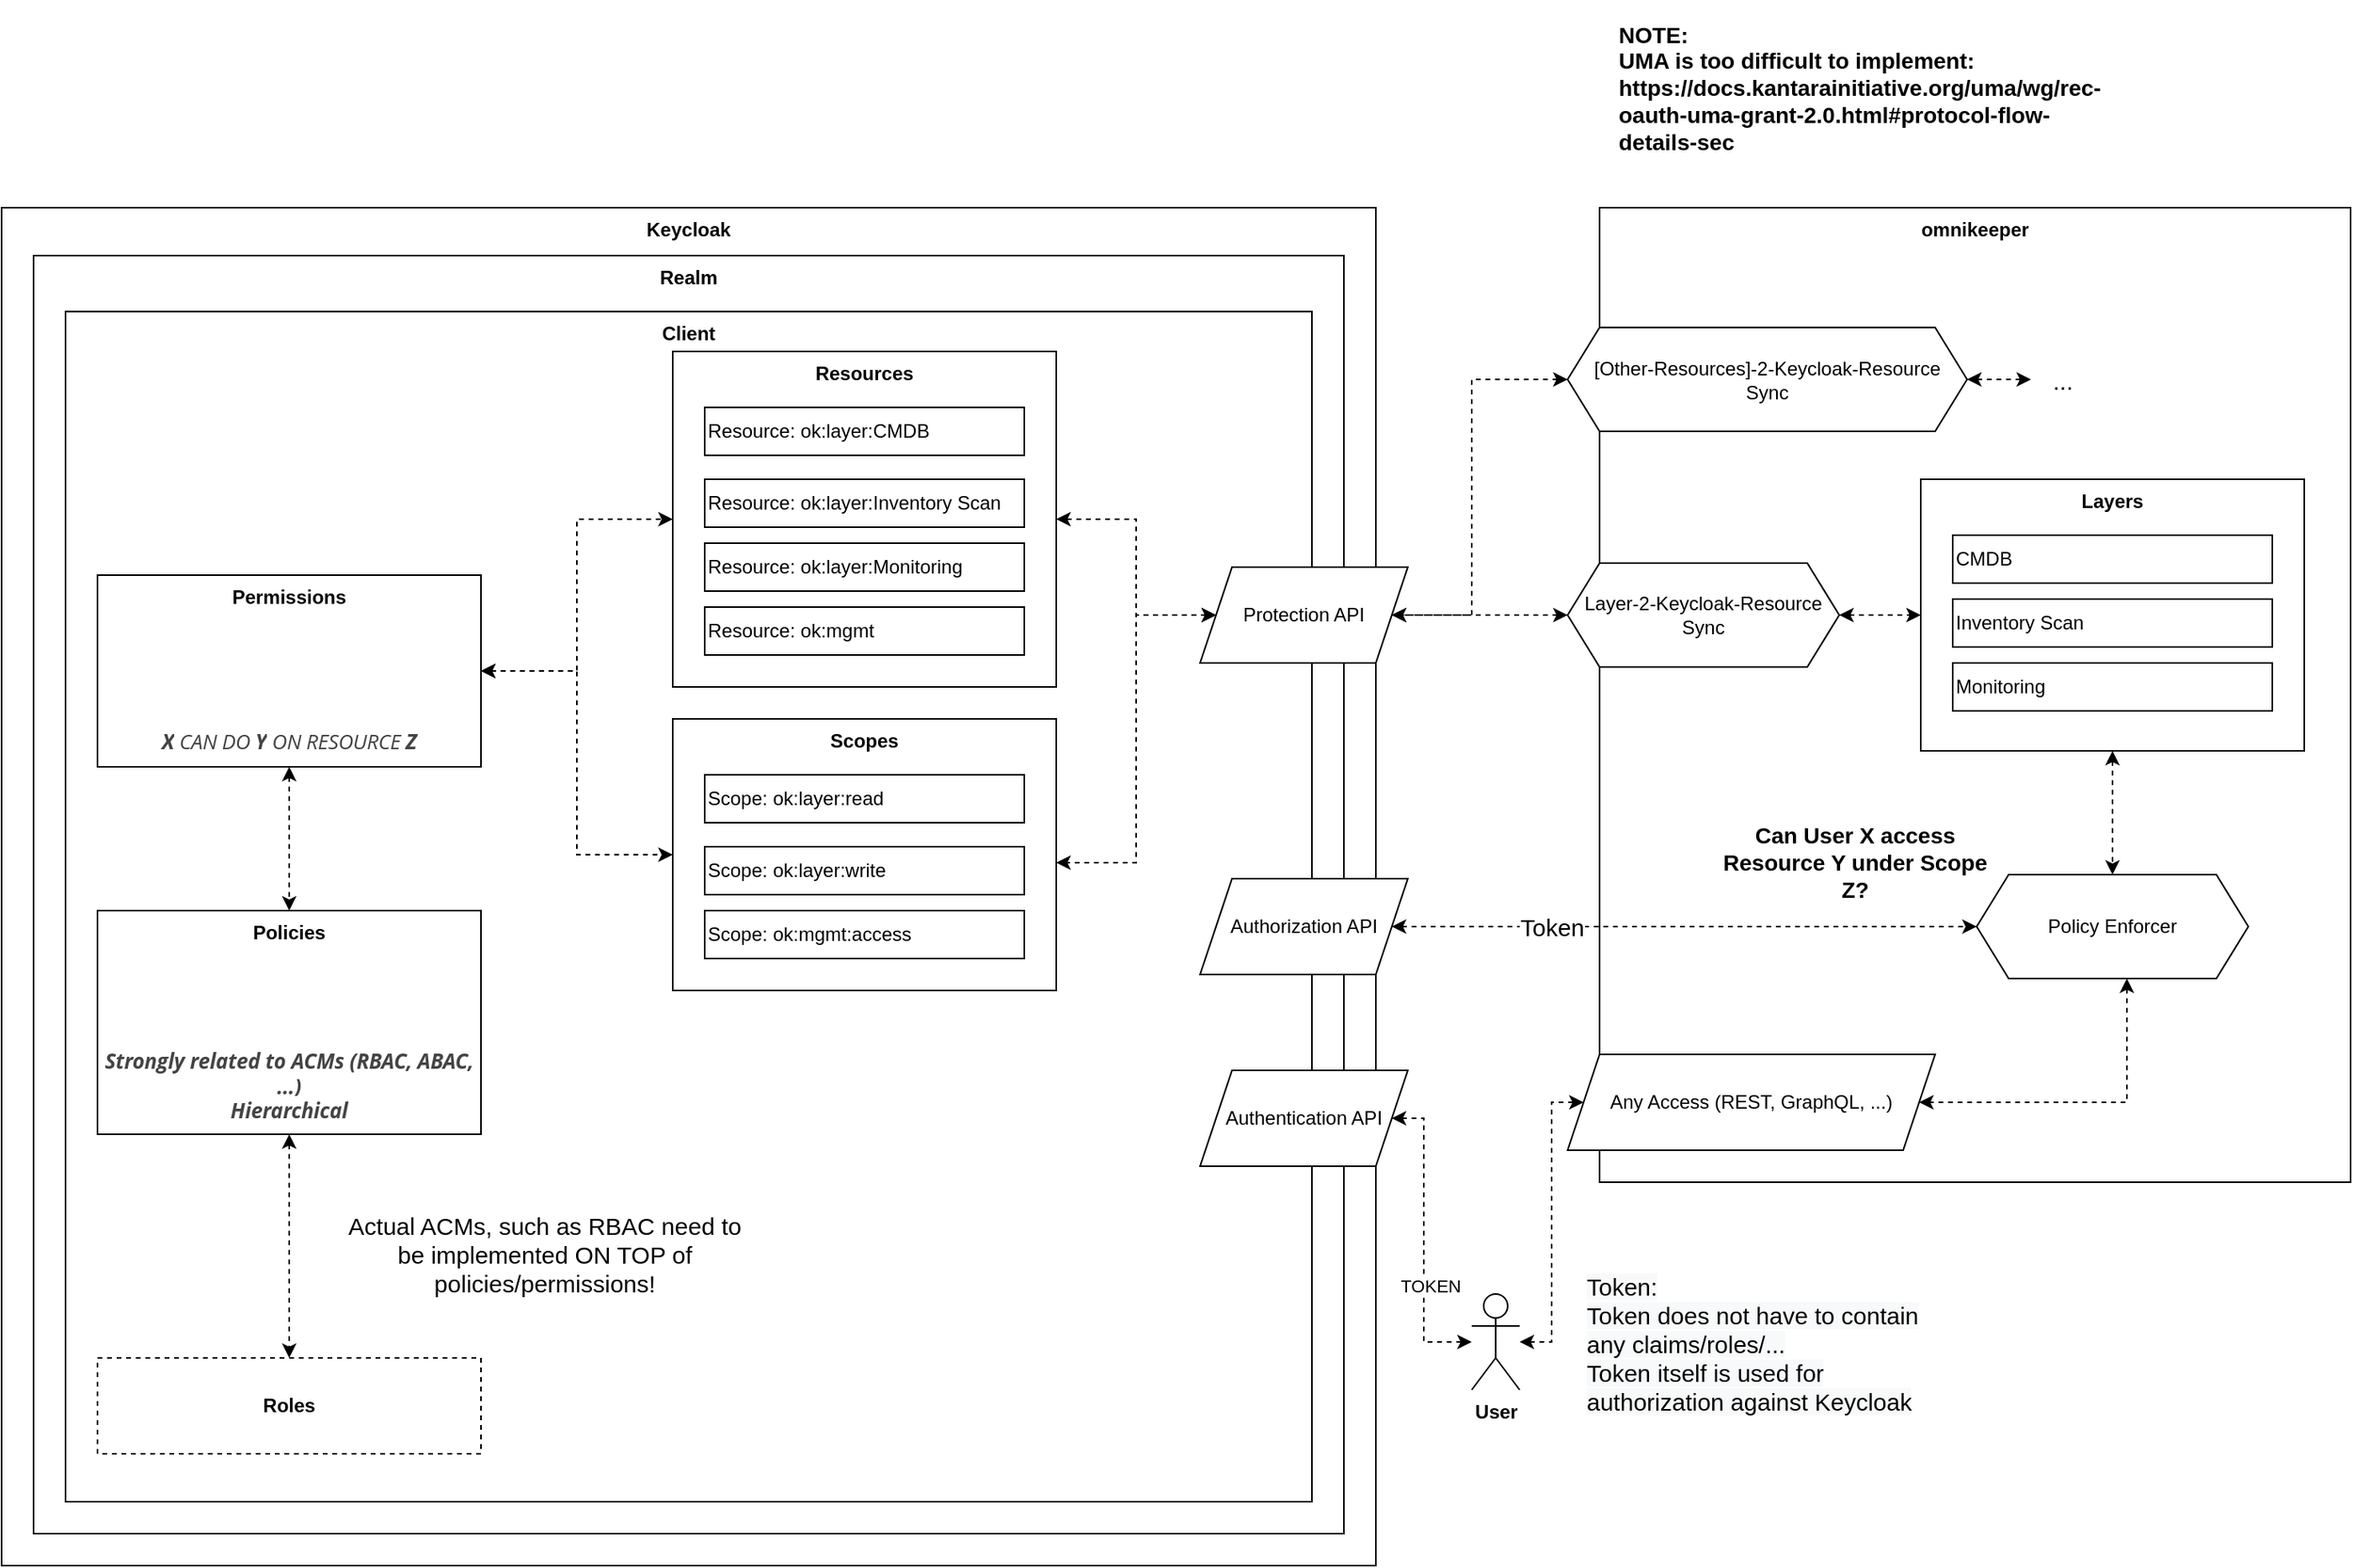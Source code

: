 <mxfile version="14.6.13" type="device" pages="3"><diagram id="-Hha9QtxA0VleEP9wJqd" name="keycloak-leading-resources"><mxGraphModel dx="1185" dy="660" grid="1" gridSize="10" guides="1" tooltips="1" connect="1" arrows="1" fold="1" page="1" pageScale="1" pageWidth="827" pageHeight="1169" math="0" shadow="0"><root><mxCell id="0"/><mxCell id="1" parent="0"/><mxCell id="3q_Qw1jY88JsU-n2YZk_-1" value="Keycloak" style="rounded=0;whiteSpace=wrap;html=1;verticalAlign=top;fontStyle=1" vertex="1" parent="1"><mxGeometry x="10" y="130" width="860" height="850" as="geometry"/></mxCell><mxCell id="3q_Qw1jY88JsU-n2YZk_-4" value="Realm" style="rounded=0;whiteSpace=wrap;html=1;verticalAlign=top;fontStyle=1" vertex="1" parent="1"><mxGeometry x="30" y="160" width="820" height="800" as="geometry"/></mxCell><mxCell id="3q_Qw1jY88JsU-n2YZk_-3" value="Client" style="rounded=0;whiteSpace=wrap;html=1;verticalAlign=top;fontStyle=1" vertex="1" parent="1"><mxGeometry x="50" y="195" width="780" height="745" as="geometry"/></mxCell><mxCell id="3q_Qw1jY88JsU-n2YZk_-10" value="" style="group" vertex="1" connectable="0" parent="1"><mxGeometry x="430" y="220" width="240" height="210" as="geometry"/></mxCell><mxCell id="3q_Qw1jY88JsU-n2YZk_-6" value="Resources" style="rounded=0;whiteSpace=wrap;html=1;verticalAlign=top;fontStyle=1" vertex="1" parent="3q_Qw1jY88JsU-n2YZk_-10"><mxGeometry width="240" height="210" as="geometry"/></mxCell><mxCell id="3q_Qw1jY88JsU-n2YZk_-7" value="Resource: ok:layer:CMDB" style="rounded=0;whiteSpace=wrap;html=1;align=left;" vertex="1" parent="3q_Qw1jY88JsU-n2YZk_-10"><mxGeometry x="20" y="35" width="200" height="30" as="geometry"/></mxCell><mxCell id="3q_Qw1jY88JsU-n2YZk_-8" value="Resource: ok:layer:Inventory Scan" style="rounded=0;whiteSpace=wrap;html=1;align=left;" vertex="1" parent="3q_Qw1jY88JsU-n2YZk_-10"><mxGeometry x="20" y="80" width="200" height="30" as="geometry"/></mxCell><mxCell id="3q_Qw1jY88JsU-n2YZk_-9" value="Resource: ok:layer:Monitoring" style="rounded=0;whiteSpace=wrap;html=1;align=left;" vertex="1" parent="3q_Qw1jY88JsU-n2YZk_-10"><mxGeometry x="20" y="120" width="200" height="30" as="geometry"/></mxCell><mxCell id="3q_Qw1jY88JsU-n2YZk_-29" value="Resource: ok:mgmt" style="rounded=0;whiteSpace=wrap;html=1;align=left;" vertex="1" parent="3q_Qw1jY88JsU-n2YZk_-10"><mxGeometry x="20" y="160" width="200" height="30" as="geometry"/></mxCell><mxCell id="3q_Qw1jY88JsU-n2YZk_-11" value="omnikeeper" style="rounded=0;whiteSpace=wrap;html=1;verticalAlign=top;fontStyle=1" vertex="1" parent="1"><mxGeometry x="1010" y="130" width="470" height="610" as="geometry"/></mxCell><mxCell id="3q_Qw1jY88JsU-n2YZk_-12" value="" style="group" vertex="1" connectable="0" parent="1"><mxGeometry x="1211" y="300" width="240" height="170" as="geometry"/></mxCell><mxCell id="3q_Qw1jY88JsU-n2YZk_-13" value="Layers" style="rounded=0;whiteSpace=wrap;html=1;verticalAlign=top;fontStyle=1" vertex="1" parent="3q_Qw1jY88JsU-n2YZk_-12"><mxGeometry width="240" height="170" as="geometry"/></mxCell><mxCell id="3q_Qw1jY88JsU-n2YZk_-14" value="CMDB" style="rounded=0;whiteSpace=wrap;html=1;align=left;" vertex="1" parent="3q_Qw1jY88JsU-n2YZk_-12"><mxGeometry x="20" y="35" width="200" height="30" as="geometry"/></mxCell><mxCell id="3q_Qw1jY88JsU-n2YZk_-15" value="Inventory Scan" style="rounded=0;whiteSpace=wrap;html=1;align=left;" vertex="1" parent="3q_Qw1jY88JsU-n2YZk_-12"><mxGeometry x="20" y="75" width="200" height="30" as="geometry"/></mxCell><mxCell id="3q_Qw1jY88JsU-n2YZk_-16" value="Monitoring" style="rounded=0;whiteSpace=wrap;html=1;align=left;" vertex="1" parent="3q_Qw1jY88JsU-n2YZk_-12"><mxGeometry x="20" y="115" width="200" height="30" as="geometry"/></mxCell><mxCell id="3q_Qw1jY88JsU-n2YZk_-26" style="edgeStyle=orthogonalEdgeStyle;rounded=0;orthogonalLoop=1;jettySize=auto;html=1;startArrow=classic;startFill=1;dashed=1;" edge="1" parent="1" source="3q_Qw1jY88JsU-n2YZk_-22" target="3q_Qw1jY88JsU-n2YZk_-25"><mxGeometry relative="1" as="geometry"/></mxCell><mxCell id="3q_Qw1jY88JsU-n2YZk_-27" style="edgeStyle=orthogonalEdgeStyle;rounded=0;orthogonalLoop=1;jettySize=auto;html=1;startArrow=classic;startFill=1;dashed=1;" edge="1" parent="1" source="3q_Qw1jY88JsU-n2YZk_-22" target="3q_Qw1jY88JsU-n2YZk_-13"><mxGeometry relative="1" as="geometry"/></mxCell><mxCell id="3q_Qw1jY88JsU-n2YZk_-22" value="Layer-2-Keycloak-Resource Sync" style="shape=hexagon;perimeter=hexagonPerimeter2;whiteSpace=wrap;html=1;fixedSize=1;align=center;" vertex="1" parent="1"><mxGeometry x="990" y="352.5" width="170" height="65" as="geometry"/></mxCell><mxCell id="3q_Qw1jY88JsU-n2YZk_-28" style="edgeStyle=orthogonalEdgeStyle;rounded=0;orthogonalLoop=1;jettySize=auto;html=1;startArrow=classic;startFill=1;dashed=1;" edge="1" parent="1" source="3q_Qw1jY88JsU-n2YZk_-25" target="3q_Qw1jY88JsU-n2YZk_-6"><mxGeometry relative="1" as="geometry"><Array as="points"><mxPoint x="720" y="385"/><mxPoint x="720" y="325"/></Array></mxGeometry></mxCell><mxCell id="3q_Qw1jY88JsU-n2YZk_-36" style="edgeStyle=orthogonalEdgeStyle;rounded=0;orthogonalLoop=1;jettySize=auto;html=1;startArrow=classic;startFill=1;dashed=1;" edge="1" parent="1" source="3q_Qw1jY88JsU-n2YZk_-25" target="3q_Qw1jY88JsU-n2YZk_-31"><mxGeometry relative="1" as="geometry"><Array as="points"><mxPoint x="720" y="385"/><mxPoint x="720" y="540"/></Array></mxGeometry></mxCell><mxCell id="3q_Qw1jY88JsU-n2YZk_-25" value="Protection API" style="shape=parallelogram;perimeter=parallelogramPerimeter;whiteSpace=wrap;html=1;fixedSize=1;align=center;" vertex="1" parent="1"><mxGeometry x="760" y="355" width="130" height="60" as="geometry"/></mxCell><mxCell id="3q_Qw1jY88JsU-n2YZk_-38" value="Any Access (REST, GraphQL, ...)" style="shape=parallelogram;perimeter=parallelogramPerimeter;whiteSpace=wrap;html=1;fixedSize=1;align=center;" vertex="1" parent="1"><mxGeometry x="990" y="660" width="230" height="60" as="geometry"/></mxCell><mxCell id="3q_Qw1jY88JsU-n2YZk_-41" style="edgeStyle=orthogonalEdgeStyle;rounded=0;orthogonalLoop=1;jettySize=auto;html=1;dashed=1;startArrow=classic;startFill=1;" edge="1" parent="1" source="3q_Qw1jY88JsU-n2YZk_-40" target="3q_Qw1jY88JsU-n2YZk_-38"><mxGeometry relative="1" as="geometry"><Array as="points"><mxPoint x="1340" y="690"/></Array></mxGeometry></mxCell><mxCell id="3q_Qw1jY88JsU-n2YZk_-40" value="Policy Enforcer" style="shape=hexagon;perimeter=hexagonPerimeter2;whiteSpace=wrap;html=1;fixedSize=1;align=center;" vertex="1" parent="1"><mxGeometry x="1246" y="547.5" width="170" height="65" as="geometry"/></mxCell><mxCell id="3q_Qw1jY88JsU-n2YZk_-42" style="edgeStyle=orthogonalEdgeStyle;rounded=0;orthogonalLoop=1;jettySize=auto;html=1;dashed=1;startArrow=classic;startFill=1;" edge="1" parent="1" source="3q_Qw1jY88JsU-n2YZk_-13" target="3q_Qw1jY88JsU-n2YZk_-40"><mxGeometry relative="1" as="geometry"/></mxCell><mxCell id="3q_Qw1jY88JsU-n2YZk_-44" style="edgeStyle=orthogonalEdgeStyle;rounded=0;orthogonalLoop=1;jettySize=auto;html=1;dashed=1;startArrow=classic;startFill=1;" edge="1" parent="1" source="3q_Qw1jY88JsU-n2YZk_-43" target="3q_Qw1jY88JsU-n2YZk_-40"><mxGeometry relative="1" as="geometry"/></mxCell><mxCell id="tBNdP3hheTDLtl9vjCBj-2" value="Token" style="edgeLabel;html=1;align=center;verticalAlign=middle;resizable=0;points=[];fontSize=15;" vertex="1" connectable="0" parent="3q_Qw1jY88JsU-n2YZk_-44"><mxGeometry x="-0.315" y="5" relative="1" as="geometry"><mxPoint x="-26" y="5" as="offset"/></mxGeometry></mxCell><mxCell id="3q_Qw1jY88JsU-n2YZk_-43" value="Authorization API" style="shape=parallelogram;perimeter=parallelogramPerimeter;whiteSpace=wrap;html=1;fixedSize=1;align=center;" vertex="1" parent="1"><mxGeometry x="760" y="550" width="130" height="60" as="geometry"/></mxCell><mxCell id="3q_Qw1jY88JsU-n2YZk_-45" value="Can User X access Resource Y under Scope Z?" style="text;html=1;strokeColor=none;fillColor=none;align=center;verticalAlign=middle;whiteSpace=wrap;rounded=0;fontStyle=1;fontSize=14;" vertex="1" parent="1"><mxGeometry x="1080" y="510" width="180" height="60" as="geometry"/></mxCell><mxCell id="3q_Qw1jY88JsU-n2YZk_-50" style="edgeStyle=orthogonalEdgeStyle;rounded=0;orthogonalLoop=1;jettySize=auto;html=1;dashed=1;startArrow=classic;startFill=1;" edge="1" parent="1" source="3q_Qw1jY88JsU-n2YZk_-46" target="3q_Qw1jY88JsU-n2YZk_-38"><mxGeometry relative="1" as="geometry"><Array as="points"><mxPoint x="980" y="840"/><mxPoint x="980" y="690"/></Array></mxGeometry></mxCell><mxCell id="3q_Qw1jY88JsU-n2YZk_-46" value="User" style="shape=umlActor;verticalLabelPosition=bottom;verticalAlign=top;html=1;outlineConnect=0;align=center;fontStyle=1" vertex="1" parent="1"><mxGeometry x="930" y="810" width="30" height="60" as="geometry"/></mxCell><mxCell id="3q_Qw1jY88JsU-n2YZk_-48" style="edgeStyle=orthogonalEdgeStyle;rounded=0;orthogonalLoop=1;jettySize=auto;html=1;dashed=1;startArrow=classic;startFill=1;" edge="1" parent="1" source="3q_Qw1jY88JsU-n2YZk_-47" target="3q_Qw1jY88JsU-n2YZk_-46"><mxGeometry relative="1" as="geometry"><Array as="points"><mxPoint x="900" y="700"/><mxPoint x="900" y="840"/></Array></mxGeometry></mxCell><mxCell id="3q_Qw1jY88JsU-n2YZk_-49" value="TOKEN" style="edgeLabel;html=1;align=center;verticalAlign=middle;resizable=0;points=[];" vertex="1" connectable="0" parent="3q_Qw1jY88JsU-n2YZk_-48"><mxGeometry x="0.31" y="4" relative="1" as="geometry"><mxPoint as="offset"/></mxGeometry></mxCell><mxCell id="3q_Qw1jY88JsU-n2YZk_-47" value="Authentication API" style="shape=parallelogram;perimeter=parallelogramPerimeter;whiteSpace=wrap;html=1;fixedSize=1;align=center;" vertex="1" parent="1"><mxGeometry x="760" y="670" width="130" height="60" as="geometry"/></mxCell><mxCell id="3q_Qw1jY88JsU-n2YZk_-51" value="NOTE:&lt;br&gt;UMA is too difficult to implement:&amp;nbsp;&lt;br&gt;https://docs.kantarainitiative.org/uma/wg/rec-oauth-uma-grant-2.0.html#protocol-flow-details-sec" style="text;html=1;strokeColor=none;fillColor=none;align=left;verticalAlign=middle;whiteSpace=wrap;rounded=0;fontStyle=1;fontSize=14;" vertex="1" parent="1"><mxGeometry x="1020" width="320" height="110" as="geometry"/></mxCell><mxCell id="0oYq-X-Z5899VYdToI8X-3" style="edgeStyle=orthogonalEdgeStyle;rounded=0;orthogonalLoop=1;jettySize=auto;html=1;dashed=1;fontSize=15;startArrow=classic;startFill=1;" edge="1" parent="1" source="3q_Qw1jY88JsU-n2YZk_-54" target="0oYq-X-Z5899VYdToI8X-2"><mxGeometry relative="1" as="geometry"/></mxCell><mxCell id="3q_Qw1jY88JsU-n2YZk_-54" value="Policies" style="rounded=0;whiteSpace=wrap;html=1;verticalAlign=top;fontStyle=1" vertex="1" parent="1"><mxGeometry x="70" y="570" width="240" height="140" as="geometry"/></mxCell><mxCell id="3q_Qw1jY88JsU-n2YZk_-63" style="edgeStyle=orthogonalEdgeStyle;rounded=0;orthogonalLoop=1;jettySize=auto;html=1;dashed=1;fontSize=13;startArrow=classic;startFill=1;" edge="1" parent="1" source="3q_Qw1jY88JsU-n2YZk_-59" target="3q_Qw1jY88JsU-n2YZk_-54"><mxGeometry relative="1" as="geometry"/></mxCell><mxCell id="3q_Qw1jY88JsU-n2YZk_-64" style="edgeStyle=orthogonalEdgeStyle;rounded=0;orthogonalLoop=1;jettySize=auto;html=1;entryX=0;entryY=0.5;entryDx=0;entryDy=0;dashed=1;fontSize=13;startArrow=classic;startFill=1;" edge="1" parent="1" source="3q_Qw1jY88JsU-n2YZk_-59" target="3q_Qw1jY88JsU-n2YZk_-6"><mxGeometry relative="1" as="geometry"/></mxCell><mxCell id="3q_Qw1jY88JsU-n2YZk_-65" style="edgeStyle=orthogonalEdgeStyle;rounded=0;orthogonalLoop=1;jettySize=auto;html=1;dashed=1;fontSize=13;startArrow=classic;startFill=1;" edge="1" parent="1" source="3q_Qw1jY88JsU-n2YZk_-59" target="3q_Qw1jY88JsU-n2YZk_-31"><mxGeometry relative="1" as="geometry"/></mxCell><mxCell id="3q_Qw1jY88JsU-n2YZk_-66" value="&lt;font color=&quot;#444444&quot; face=&quot;open sans, dejavu sans, sans-serif&quot;&gt;&lt;span style=&quot;letter-spacing: -0.065px ; background-color: rgb(255 , 255 , 255)&quot;&gt;&lt;b&gt;Strongly related to ACMs (RBAC, ABAC, ...)&lt;br&gt;Hierarchical&lt;br&gt;&lt;/b&gt;&lt;/span&gt;&lt;/font&gt;" style="text;whiteSpace=wrap;html=1;fontSize=13;align=center;fontStyle=2" vertex="1" parent="1"><mxGeometry x="70" y="650" width="240" height="60" as="geometry"/></mxCell><mxCell id="XqJAvGmoDvRjn1hxhxjC-2" style="edgeStyle=orthogonalEdgeStyle;rounded=0;orthogonalLoop=1;jettySize=auto;html=1;dashed=1;fontSize=15;startArrow=classic;startFill=1;" edge="1" parent="1" source="XqJAvGmoDvRjn1hxhxjC-1" target="3q_Qw1jY88JsU-n2YZk_-25"><mxGeometry relative="1" as="geometry"><Array as="points"><mxPoint x="930" y="238"/><mxPoint x="930" y="385"/></Array></mxGeometry></mxCell><mxCell id="XqJAvGmoDvRjn1hxhxjC-3" style="edgeStyle=orthogonalEdgeStyle;rounded=0;orthogonalLoop=1;jettySize=auto;html=1;dashed=1;fontSize=15;startArrow=classic;startFill=1;" edge="1" parent="1" source="XqJAvGmoDvRjn1hxhxjC-1" target="XqJAvGmoDvRjn1hxhxjC-4"><mxGeometry relative="1" as="geometry"><mxPoint x="1650" y="237.5" as="targetPoint"/></mxGeometry></mxCell><mxCell id="XqJAvGmoDvRjn1hxhxjC-1" value="[Other-Resources]-2-Keycloak-Resource&lt;br&gt;Sync" style="shape=hexagon;perimeter=hexagonPerimeter2;whiteSpace=wrap;html=1;fixedSize=1;align=center;" vertex="1" parent="1"><mxGeometry x="990" y="205" width="250" height="65" as="geometry"/></mxCell><mxCell id="XqJAvGmoDvRjn1hxhxjC-4" value="..." style="text;html=1;strokeColor=none;fillColor=none;align=center;verticalAlign=middle;whiteSpace=wrap;rounded=0;fontSize=15;" vertex="1" parent="1"><mxGeometry x="1280" y="227.5" width="40" height="20" as="geometry"/></mxCell><mxCell id="tBNdP3hheTDLtl9vjCBj-1" value="&lt;span style=&quot;color: rgb(0 , 0 , 0) ; font-family: &amp;#34;helvetica&amp;#34; ; font-size: 15px ; font-style: normal ; font-weight: 400 ; letter-spacing: normal ; text-align: center ; text-indent: 0px ; text-transform: none ; word-spacing: 0px ; background-color: rgb(248 , 249 , 250) ; display: inline ; float: none&quot;&gt;Token:&lt;/span&gt;&lt;br style=&quot;color: rgb(0 , 0 , 0) ; font-family: &amp;#34;helvetica&amp;#34; ; font-size: 15px ; font-style: normal ; font-weight: 400 ; letter-spacing: normal ; text-align: center ; text-indent: 0px ; text-transform: none ; word-spacing: 0px ; background-color: rgb(248 , 249 , 250)&quot;&gt;&lt;span style=&quot;color: rgb(0 , 0 , 0) ; font-family: &amp;#34;helvetica&amp;#34; ; font-size: 15px ; font-style: normal ; font-weight: 400 ; letter-spacing: normal ; text-align: center ; text-indent: 0px ; text-transform: none ; word-spacing: 0px ; background-color: rgb(248 , 249 , 250) ; display: inline ; float: none&quot;&gt;Token does not have to contain any claims/roles/...&lt;br&gt;Token itself is used for authorization against Keycloak&lt;br&gt;&lt;/span&gt;" style="text;whiteSpace=wrap;html=1;fontSize=15;" vertex="1" parent="1"><mxGeometry x="1000" y="790" width="210" height="70" as="geometry"/></mxCell><mxCell id="DLLx4aNS9p5npv6Jh3fZ-1" value="" style="group" vertex="1" connectable="0" parent="1"><mxGeometry x="430" y="450" width="240" height="170" as="geometry"/></mxCell><mxCell id="3q_Qw1jY88JsU-n2YZk_-31" value="Scopes" style="rounded=0;whiteSpace=wrap;html=1;verticalAlign=top;fontStyle=1" vertex="1" parent="DLLx4aNS9p5npv6Jh3fZ-1"><mxGeometry width="240" height="170" as="geometry"/></mxCell><mxCell id="3q_Qw1jY88JsU-n2YZk_-32" value="Scope: ok:layer:read" style="rounded=0;whiteSpace=wrap;html=1;align=left;" vertex="1" parent="DLLx4aNS9p5npv6Jh3fZ-1"><mxGeometry x="20" y="35" width="200" height="30" as="geometry"/></mxCell><mxCell id="3q_Qw1jY88JsU-n2YZk_-33" value="Scope: ok:layer:write" style="rounded=0;whiteSpace=wrap;html=1;align=left;" vertex="1" parent="DLLx4aNS9p5npv6Jh3fZ-1"><mxGeometry x="20" y="80" width="200" height="30" as="geometry"/></mxCell><mxCell id="3q_Qw1jY88JsU-n2YZk_-34" value="Scope: ok:mgmt:access" style="rounded=0;whiteSpace=wrap;html=1;align=left;" vertex="1" parent="DLLx4aNS9p5npv6Jh3fZ-1"><mxGeometry x="20" y="120" width="200" height="30" as="geometry"/></mxCell><mxCell id="0oYq-X-Z5899VYdToI8X-1" value="Actual ACMs, such as RBAC need to be implemented ON TOP of policies/permissions!" style="text;html=1;strokeColor=none;fillColor=none;align=center;verticalAlign=middle;whiteSpace=wrap;rounded=0;fontSize=15;" vertex="1" parent="1"><mxGeometry x="220" y="740" width="260" height="90" as="geometry"/></mxCell><mxCell id="0oYq-X-Z5899VYdToI8X-2" value="Roles" style="rounded=0;whiteSpace=wrap;html=1;verticalAlign=middle;fontStyle=1;dashed=1;" vertex="1" parent="1"><mxGeometry x="70" y="850" width="240" height="60" as="geometry"/></mxCell><mxCell id="3q_Qw1jY88JsU-n2YZk_-59" value="Permissions" style="rounded=0;whiteSpace=wrap;html=1;verticalAlign=top;fontStyle=1" vertex="1" parent="1"><mxGeometry x="70" y="360" width="240" height="120" as="geometry"/></mxCell><mxCell id="3q_Qw1jY88JsU-n2YZk_-60" value="&lt;strong style=&quot;box-sizing: border-box; font-weight: bold; line-height: inherit; letter-spacing: -0.005em; color: rgb(68, 68, 68); font-family: &amp;quot;open sans&amp;quot;, &amp;quot;dejavu sans&amp;quot;, sans-serif; font-size: 13px; text-indent: 0px; text-transform: none; word-spacing: 0px; background-color: rgb(255, 255, 255);&quot;&gt;X&lt;/strong&gt;&lt;span style=&quot;color: rgb(68, 68, 68); font-family: &amp;quot;open sans&amp;quot;, &amp;quot;dejavu sans&amp;quot;, sans-serif; font-size: 13px; font-weight: 400; letter-spacing: -0.17px; text-indent: 0px; text-transform: none; word-spacing: 0px; background-color: rgb(255, 255, 255); display: inline; float: none;&quot;&gt;&lt;span style=&quot;font-size: 13px;&quot;&gt;&amp;nbsp;&lt;/span&gt;CAN DO&lt;span style=&quot;font-size: 13px;&quot;&gt;&amp;nbsp;&lt;/span&gt;&lt;/span&gt;&lt;strong style=&quot;box-sizing: border-box; font-weight: bold; line-height: inherit; letter-spacing: -0.005em; color: rgb(68, 68, 68); font-family: &amp;quot;open sans&amp;quot;, &amp;quot;dejavu sans&amp;quot;, sans-serif; font-size: 13px; text-indent: 0px; text-transform: none; word-spacing: 0px; background-color: rgb(255, 255, 255);&quot;&gt;Y&lt;/strong&gt;&lt;span style=&quot;color: rgb(68, 68, 68); font-family: &amp;quot;open sans&amp;quot;, &amp;quot;dejavu sans&amp;quot;, sans-serif; font-size: 13px; font-weight: 400; letter-spacing: -0.17px; text-indent: 0px; text-transform: none; word-spacing: 0px; background-color: rgb(255, 255, 255); display: inline; float: none;&quot;&gt;&lt;span style=&quot;font-size: 13px;&quot;&gt;&amp;nbsp;&lt;/span&gt;ON RESOURCE&lt;span style=&quot;font-size: 13px;&quot;&gt;&amp;nbsp;&lt;/span&gt;&lt;/span&gt;&lt;strong style=&quot;box-sizing: border-box; font-weight: bold; line-height: inherit; letter-spacing: -0.005em; color: rgb(68, 68, 68); font-family: &amp;quot;open sans&amp;quot;, &amp;quot;dejavu sans&amp;quot;, sans-serif; font-size: 13px; text-indent: 0px; text-transform: none; word-spacing: 0px; background-color: rgb(255, 255, 255);&quot;&gt;Z&lt;/strong&gt;" style="text;whiteSpace=wrap;html=1;fontSize=13;align=center;fontStyle=2" vertex="1" parent="1"><mxGeometry x="70" y="450" width="240" height="30" as="geometry"/></mxCell></root></mxGraphModel></diagram><diagram id="criIr58MyXMwBlxRhE0h" name="omnikeeper-leading-rbac-claims"><mxGraphModel dx="1422" dy="792" grid="0" gridSize="10" guides="1" tooltips="1" connect="1" arrows="1" fold="1" page="1" pageScale="1" pageWidth="827" pageHeight="1169" math="0" shadow="0"><root><mxCell id="zLJk9Lv8Bmnj7_h_kOCO-0"/><mxCell id="zLJk9Lv8Bmnj7_h_kOCO-1" parent="zLJk9Lv8Bmnj7_h_kOCO-0"/><mxCell id="zLJk9Lv8Bmnj7_h_kOCO-2" value="Keycloak" style="rounded=0;whiteSpace=wrap;html=1;verticalAlign=top;fontStyle=1" vertex="1" parent="zLJk9Lv8Bmnj7_h_kOCO-1"><mxGeometry x="30" y="30" width="500" height="500" as="geometry"/></mxCell><mxCell id="zLJk9Lv8Bmnj7_h_kOCO-3" value="Realm" style="rounded=0;whiteSpace=wrap;html=1;verticalAlign=top;fontStyle=1" vertex="1" parent="zLJk9Lv8Bmnj7_h_kOCO-1"><mxGeometry x="50" y="60" width="460" height="450" as="geometry"/></mxCell><mxCell id="zLJk9Lv8Bmnj7_h_kOCO-4" value="Client" style="rounded=0;whiteSpace=wrap;html=1;verticalAlign=top;fontStyle=1" vertex="1" parent="zLJk9Lv8Bmnj7_h_kOCO-1"><mxGeometry x="70" y="95" width="420" height="395" as="geometry"/></mxCell><mxCell id="zLJk9Lv8Bmnj7_h_kOCO-11" value="omnikeeper" style="rounded=0;whiteSpace=wrap;html=1;verticalAlign=top;fontStyle=1" vertex="1" parent="zLJk9Lv8Bmnj7_h_kOCO-1"><mxGeometry x="670" y="30" width="570" height="610" as="geometry"/></mxCell><mxCell id="zLJk9Lv8Bmnj7_h_kOCO-12" value="" style="group" vertex="1" connectable="0" parent="zLJk9Lv8Bmnj7_h_kOCO-1"><mxGeometry x="940" y="120" width="240" height="170" as="geometry"/></mxCell><mxCell id="zLJk9Lv8Bmnj7_h_kOCO-13" value="Layers" style="rounded=0;whiteSpace=wrap;html=1;verticalAlign=top;fontStyle=1" vertex="1" parent="zLJk9Lv8Bmnj7_h_kOCO-12"><mxGeometry width="240" height="170" as="geometry"/></mxCell><mxCell id="zLJk9Lv8Bmnj7_h_kOCO-14" value="CMDB" style="rounded=0;whiteSpace=wrap;html=1;align=left;" vertex="1" parent="zLJk9Lv8Bmnj7_h_kOCO-12"><mxGeometry x="20" y="35" width="200" height="30" as="geometry"/></mxCell><mxCell id="zLJk9Lv8Bmnj7_h_kOCO-15" value="Inventory Scan" style="rounded=0;whiteSpace=wrap;html=1;align=left;" vertex="1" parent="zLJk9Lv8Bmnj7_h_kOCO-12"><mxGeometry x="20" y="75" width="200" height="30" as="geometry"/></mxCell><mxCell id="zLJk9Lv8Bmnj7_h_kOCO-16" value="Monitoring" style="rounded=0;whiteSpace=wrap;html=1;align=left;" vertex="1" parent="zLJk9Lv8Bmnj7_h_kOCO-12"><mxGeometry x="20" y="115" width="200" height="30" as="geometry"/></mxCell><mxCell id="zLJk9Lv8Bmnj7_h_kOCO-28" value="Any Access (REST, GraphQL, ...)" style="shape=parallelogram;perimeter=parallelogramPerimeter;whiteSpace=wrap;html=1;fixedSize=1;align=center;" vertex="1" parent="zLJk9Lv8Bmnj7_h_kOCO-1"><mxGeometry x="650" y="560" width="230" height="60" as="geometry"/></mxCell><mxCell id="zLJk9Lv8Bmnj7_h_kOCO-29" style="edgeStyle=orthogonalEdgeStyle;rounded=0;orthogonalLoop=1;jettySize=auto;html=1;dashed=1;startArrow=classic;startFill=1;" edge="1" parent="zLJk9Lv8Bmnj7_h_kOCO-1" source="zLJk9Lv8Bmnj7_h_kOCO-30" target="zLJk9Lv8Bmnj7_h_kOCO-28"><mxGeometry relative="1" as="geometry"><Array as="points"><mxPoint x="1060" y="590"/></Array></mxGeometry></mxCell><mxCell id="Hsb9nML11UO-OHUBG8fw-22" style="edgeStyle=orthogonalEdgeStyle;rounded=0;orthogonalLoop=1;jettySize=auto;html=1;entryX=1;entryY=0.5;entryDx=0;entryDy=0;dashed=1;fontSize=15;startArrow=classic;startFill=1;" edge="1" parent="zLJk9Lv8Bmnj7_h_kOCO-1" source="zLJk9Lv8Bmnj7_h_kOCO-30" target="Hsb9nML11UO-OHUBG8fw-18"><mxGeometry relative="1" as="geometry"/></mxCell><mxCell id="zLJk9Lv8Bmnj7_h_kOCO-30" value="Policy Enforcer" style="shape=hexagon;perimeter=hexagonPerimeter2;whiteSpace=wrap;html=1;fixedSize=1;align=center;" vertex="1" parent="zLJk9Lv8Bmnj7_h_kOCO-1"><mxGeometry x="975" y="407.5" width="170" height="65" as="geometry"/></mxCell><mxCell id="zLJk9Lv8Bmnj7_h_kOCO-31" style="edgeStyle=orthogonalEdgeStyle;rounded=0;orthogonalLoop=1;jettySize=auto;html=1;dashed=1;startArrow=classic;startFill=1;" edge="1" parent="zLJk9Lv8Bmnj7_h_kOCO-1" source="zLJk9Lv8Bmnj7_h_kOCO-13" target="zLJk9Lv8Bmnj7_h_kOCO-30"><mxGeometry relative="1" as="geometry"/></mxCell><mxCell id="zLJk9Lv8Bmnj7_h_kOCO-34" value="Can User X with claims Y (which contain roles) access Layer Z?" style="text;html=1;strokeColor=none;fillColor=none;align=center;verticalAlign=middle;whiteSpace=wrap;rounded=0;fontStyle=1;fontSize=14;" vertex="1" parent="zLJk9Lv8Bmnj7_h_kOCO-1"><mxGeometry x="1060" y="340" width="180" height="60" as="geometry"/></mxCell><mxCell id="zLJk9Lv8Bmnj7_h_kOCO-35" style="edgeStyle=orthogonalEdgeStyle;rounded=0;orthogonalLoop=1;jettySize=auto;html=1;dashed=1;startArrow=classic;startFill=1;exitX=1;exitY=0.333;exitDx=0;exitDy=0;exitPerimeter=0;" edge="1" parent="zLJk9Lv8Bmnj7_h_kOCO-1" source="zLJk9Lv8Bmnj7_h_kOCO-36" target="zLJk9Lv8Bmnj7_h_kOCO-28"><mxGeometry relative="1" as="geometry"><Array as="points"><mxPoint x="620" y="590"/></Array><mxPoint x="620" y="780" as="sourcePoint"/></mxGeometry></mxCell><mxCell id="zLJk9Lv8Bmnj7_h_kOCO-36" value="User" style="shape=umlActor;verticalLabelPosition=bottom;verticalAlign=top;html=1;outlineConnect=0;align=center;" vertex="1" parent="zLJk9Lv8Bmnj7_h_kOCO-1"><mxGeometry x="590" y="570" width="30" height="60" as="geometry"/></mxCell><mxCell id="zLJk9Lv8Bmnj7_h_kOCO-37" style="edgeStyle=orthogonalEdgeStyle;rounded=0;orthogonalLoop=1;jettySize=auto;html=1;dashed=1;startArrow=classic;startFill=1;" edge="1" parent="zLJk9Lv8Bmnj7_h_kOCO-1" source="zLJk9Lv8Bmnj7_h_kOCO-39" target="zLJk9Lv8Bmnj7_h_kOCO-36"><mxGeometry relative="1" as="geometry"><Array as="points"><mxPoint x="560" y="442"/><mxPoint x="560" y="588"/></Array></mxGeometry></mxCell><mxCell id="zLJk9Lv8Bmnj7_h_kOCO-38" value="TOKEN" style="edgeLabel;html=1;align=center;verticalAlign=middle;resizable=0;points=[];" vertex="1" connectable="0" parent="zLJk9Lv8Bmnj7_h_kOCO-37"><mxGeometry x="0.31" y="4" relative="1" as="geometry"><mxPoint y="-16" as="offset"/></mxGeometry></mxCell><mxCell id="zLJk9Lv8Bmnj7_h_kOCO-39" value="Authentication API" style="shape=parallelogram;perimeter=parallelogramPerimeter;whiteSpace=wrap;html=1;fixedSize=1;align=center;" vertex="1" parent="zLJk9Lv8Bmnj7_h_kOCO-1"><mxGeometry x="420" y="412.5" width="130" height="60" as="geometry"/></mxCell><mxCell id="zLJk9Lv8Bmnj7_h_kOCO-50" value="&lt;span style=&quot;color: rgb(0 , 0 , 0) ; font-family: &amp;#34;helvetica&amp;#34; ; font-size: 15px ; font-style: normal ; font-weight: 400 ; letter-spacing: normal ; text-align: center ; text-indent: 0px ; text-transform: none ; word-spacing: 0px ; background-color: rgb(248 , 249 , 250) ; display: inline ; float: none&quot;&gt;Token:&lt;/span&gt;&lt;br style=&quot;color: rgb(0 , 0 , 0) ; font-family: &amp;#34;helvetica&amp;#34; ; font-size: 15px ; font-style: normal ; font-weight: 400 ; letter-spacing: normal ; text-align: center ; text-indent: 0px ; text-transform: none ; word-spacing: 0px ; background-color: rgb(248 , 249 , 250)&quot;&gt;&lt;span style=&quot;color: rgb(0 , 0 , 0) ; font-family: &amp;#34;helvetica&amp;#34; ; font-size: 15px ; font-style: normal ; font-weight: 400 ; letter-spacing: normal ; text-align: center ; text-indent: 0px ; text-transform: none ; word-spacing: 0px ; background-color: rgb(248 , 249 , 250) ; display: inline ; float: none&quot;&gt;Token contains all roles that the user has, as claims&lt;/span&gt;" style="text;whiteSpace=wrap;html=1;fontSize=15;" vertex="1" parent="zLJk9Lv8Bmnj7_h_kOCO-1"><mxGeometry x="340" y="550" width="210" height="70" as="geometry"/></mxCell><mxCell id="Hsb9nML11UO-OHUBG8fw-6" style="edgeStyle=orthogonalEdgeStyle;rounded=0;orthogonalLoop=1;jettySize=auto;html=1;startArrow=classic;startFill=1;dashed=1;" edge="1" parent="zLJk9Lv8Bmnj7_h_kOCO-1" source="Hsb9nML11UO-OHUBG8fw-8" target="Hsb9nML11UO-OHUBG8fw-10"><mxGeometry relative="1" as="geometry"/></mxCell><mxCell id="Hsb9nML11UO-OHUBG8fw-25" style="edgeStyle=orthogonalEdgeStyle;rounded=0;orthogonalLoop=1;jettySize=auto;html=1;dashed=1;fontSize=15;startArrow=classic;startFill=1;" edge="1" parent="zLJk9Lv8Bmnj7_h_kOCO-1" source="Hsb9nML11UO-OHUBG8fw-8" target="Hsb9nML11UO-OHUBG8fw-18"><mxGeometry relative="1" as="geometry"><Array as="points"><mxPoint x="850" y="205"/></Array></mxGeometry></mxCell><mxCell id="Hsb9nML11UO-OHUBG8fw-8" value="Role-Sync" style="shape=hexagon;perimeter=hexagonPerimeter2;whiteSpace=wrap;html=1;fixedSize=1;align=center;" vertex="1" parent="zLJk9Lv8Bmnj7_h_kOCO-1"><mxGeometry x="650" y="172.5" width="170" height="65" as="geometry"/></mxCell><mxCell id="Hsb9nML11UO-OHUBG8fw-9" style="edgeStyle=orthogonalEdgeStyle;rounded=0;orthogonalLoop=1;jettySize=auto;html=1;startArrow=classic;startFill=1;dashed=1;" edge="1" parent="zLJk9Lv8Bmnj7_h_kOCO-1" source="Hsb9nML11UO-OHUBG8fw-10" target="Hsb9nML11UO-OHUBG8fw-1"><mxGeometry relative="1" as="geometry"><Array as="points"><mxPoint x="350" y="205"/><mxPoint x="350" y="205"/></Array></mxGeometry></mxCell><mxCell id="Hsb9nML11UO-OHUBG8fw-10" value="Keycloak API" style="shape=parallelogram;perimeter=parallelogramPerimeter;whiteSpace=wrap;html=1;fixedSize=1;align=center;" vertex="1" parent="zLJk9Lv8Bmnj7_h_kOCO-1"><mxGeometry x="420" y="175" width="130" height="60" as="geometry"/></mxCell><mxCell id="Hsb9nML11UO-OHUBG8fw-23" value="" style="group" vertex="1" connectable="0" parent="zLJk9Lv8Bmnj7_h_kOCO-1"><mxGeometry x="690" y="355" width="240" height="170" as="geometry"/></mxCell><mxCell id="Hsb9nML11UO-OHUBG8fw-18" value="Roles" style="rounded=0;whiteSpace=wrap;html=1;verticalAlign=top;fontStyle=1" vertex="1" parent="Hsb9nML11UO-OHUBG8fw-23"><mxGeometry width="240" height="170" as="geometry"/></mxCell><mxCell id="Hsb9nML11UO-OHUBG8fw-19" value="Role: Role A" style="rounded=0;whiteSpace=wrap;html=1;align=left;" vertex="1" parent="Hsb9nML11UO-OHUBG8fw-23"><mxGeometry x="20" y="35" width="200" height="30" as="geometry"/></mxCell><mxCell id="Hsb9nML11UO-OHUBG8fw-20" value="Role: Role B" style="rounded=0;whiteSpace=wrap;html=1;align=left;" vertex="1" parent="Hsb9nML11UO-OHUBG8fw-23"><mxGeometry x="20" y="80" width="200" height="30" as="geometry"/></mxCell><mxCell id="Hsb9nML11UO-OHUBG8fw-21" value="Role: Administrator" style="rounded=0;whiteSpace=wrap;html=1;align=left;" vertex="1" parent="Hsb9nML11UO-OHUBG8fw-23"><mxGeometry x="20" y="120" width="200" height="30" as="geometry"/></mxCell><mxCell id="Hsb9nML11UO-OHUBG8fw-24" value="" style="group" vertex="1" connectable="0" parent="zLJk9Lv8Bmnj7_h_kOCO-1"><mxGeometry x="110" y="130" width="240" height="170" as="geometry"/></mxCell><mxCell id="Hsb9nML11UO-OHUBG8fw-1" value="Roles" style="rounded=0;whiteSpace=wrap;html=1;verticalAlign=top;fontStyle=1" vertex="1" parent="Hsb9nML11UO-OHUBG8fw-24"><mxGeometry width="240" height="170" as="geometry"/></mxCell><mxCell id="Hsb9nML11UO-OHUBG8fw-2" value="Role: Role A" style="rounded=0;whiteSpace=wrap;html=1;align=left;" vertex="1" parent="Hsb9nML11UO-OHUBG8fw-24"><mxGeometry x="20" y="35" width="200" height="30" as="geometry"/></mxCell><mxCell id="Hsb9nML11UO-OHUBG8fw-3" value="Role: Role B" style="rounded=0;whiteSpace=wrap;html=1;align=left;" vertex="1" parent="Hsb9nML11UO-OHUBG8fw-24"><mxGeometry x="20" y="80" width="200" height="30" as="geometry"/></mxCell><mxCell id="Hsb9nML11UO-OHUBG8fw-4" value="Role: Administrator" style="rounded=0;whiteSpace=wrap;html=1;align=left;" vertex="1" parent="Hsb9nML11UO-OHUBG8fw-24"><mxGeometry x="20" y="120" width="200" height="30" as="geometry"/></mxCell><mxCell id="Hsb9nML11UO-OHUBG8fw-26" value="&lt;div style=&quot;text-align: center&quot;&gt;&lt;span&gt;&lt;font face=&quot;helvetica&quot;&gt;Roles within omnikeeper contain access permissions, such as &quot;ok:layer:CMDB#write&quot;&lt;/font&gt;&lt;/span&gt;&lt;/div&gt;" style="text;whiteSpace=wrap;html=1;fontSize=15;" vertex="1" parent="zLJk9Lv8Bmnj7_h_kOCO-1"><mxGeometry x="590" y="290" width="230" height="70" as="geometry"/></mxCell><mxCell id="Hsb9nML11UO-OHUBG8fw-28" value="&lt;div style=&quot;text-align: center&quot;&gt;&lt;span&gt;&lt;font face=&quot;helvetica&quot;&gt;Assignment of users to roles happens within Keycloak or via an external service, NOT in omnikeeper&lt;/font&gt;&lt;/span&gt;&lt;/div&gt;" style="text;whiteSpace=wrap;html=1;fontSize=15;" vertex="1" parent="zLJk9Lv8Bmnj7_h_kOCO-1"><mxGeometry x="234" y="323" width="210" height="70" as="geometry"/></mxCell><mxCell id="Hsb9nML11UO-OHUBG8fw-29" value="&lt;div style=&quot;text-align: center&quot;&gt;&lt;span&gt;&lt;font face=&quot;helvetica&quot;&gt;Roles in omnikeeper are leading&lt;/font&gt;&lt;/span&gt;&lt;/div&gt;&lt;div style=&quot;text-align: center&quot;&gt;&lt;span&gt;&lt;font face=&quot;helvetica&quot;&gt;and synced over to Keycloak&lt;/font&gt;&lt;/span&gt;&lt;/div&gt;" style="text;whiteSpace=wrap;html=1;fontSize=15;" vertex="1" parent="zLJk9Lv8Bmnj7_h_kOCO-1"><mxGeometry x="680" y="120" width="230" height="55" as="geometry"/></mxCell><mxCell id="oOBduyGGWspN3rpZ2AdG-5" style="edgeStyle=orthogonalEdgeStyle;rounded=0;orthogonalLoop=1;jettySize=auto;html=1;dashed=1;fontSize=15;startArrow=classic;startFill=1;" edge="1" parent="zLJk9Lv8Bmnj7_h_kOCO-1" source="oOBduyGGWspN3rpZ2AdG-1" target="Hsb9nML11UO-OHUBG8fw-1"><mxGeometry relative="1" as="geometry"/></mxCell><mxCell id="oOBduyGGWspN3rpZ2AdG-1" value="Users" style="rounded=0;whiteSpace=wrap;html=1;verticalAlign=middle;fontStyle=1;align=center;" vertex="1" parent="zLJk9Lv8Bmnj7_h_kOCO-1"><mxGeometry x="110" y="419.5" width="240" height="41.5" as="geometry"/></mxCell></root></mxGraphModel></diagram><diagram id="LJ2rKhyctHz_FCUWD-oO" name="omnikeeper-only-rbac-authz"><mxGraphModel dx="1422" dy="792" grid="1" gridSize="10" guides="1" tooltips="1" connect="1" arrows="1" fold="1" page="1" pageScale="1" pageWidth="827" pageHeight="1169" math="0" shadow="0"><root><mxCell id="Y4RxYYQevH8948ZtijRl-0"/><mxCell id="Y4RxYYQevH8948ZtijRl-1" parent="Y4RxYYQevH8948ZtijRl-0"/><mxCell id="Y4RxYYQevH8948ZtijRl-2" value="Keycloak" style="rounded=0;whiteSpace=wrap;html=1;verticalAlign=top;fontStyle=1" vertex="1" parent="Y4RxYYQevH8948ZtijRl-1"><mxGeometry x="30" y="20" width="240" height="200" as="geometry"/></mxCell><mxCell id="Y4RxYYQevH8948ZtijRl-3" value="Realm" style="rounded=0;whiteSpace=wrap;html=1;verticalAlign=top;fontStyle=1" vertex="1" parent="Y4RxYYQevH8948ZtijRl-1"><mxGeometry x="50" y="50" width="200" height="150" as="geometry"/></mxCell><mxCell id="Y4RxYYQevH8948ZtijRl-4" value="Client" style="rounded=0;whiteSpace=wrap;html=1;verticalAlign=top;fontStyle=1" vertex="1" parent="Y4RxYYQevH8948ZtijRl-1"><mxGeometry x="70" y="80" width="160" height="100" as="geometry"/></mxCell><mxCell id="Y4RxYYQevH8948ZtijRl-5" value="omnikeeper" style="rounded=0;whiteSpace=wrap;html=1;verticalAlign=top;fontStyle=1" vertex="1" parent="Y4RxYYQevH8948ZtijRl-1"><mxGeometry x="390" y="20" width="590" height="590" as="geometry"/></mxCell><mxCell id="Y4RxYYQevH8948ZtijRl-6" value="" style="group" vertex="1" connectable="0" parent="Y4RxYYQevH8948ZtijRl-1"><mxGeometry x="680" y="60" width="240" height="170" as="geometry"/></mxCell><mxCell id="Y4RxYYQevH8948ZtijRl-7" value="Layers" style="rounded=0;whiteSpace=wrap;html=1;verticalAlign=top;fontStyle=1" vertex="1" parent="Y4RxYYQevH8948ZtijRl-6"><mxGeometry width="240" height="170" as="geometry"/></mxCell><mxCell id="Y4RxYYQevH8948ZtijRl-8" value="CMDB" style="rounded=0;whiteSpace=wrap;html=1;align=left;" vertex="1" parent="Y4RxYYQevH8948ZtijRl-6"><mxGeometry x="20" y="35" width="200" height="30" as="geometry"/></mxCell><mxCell id="Y4RxYYQevH8948ZtijRl-9" value="Inventory Scan" style="rounded=0;whiteSpace=wrap;html=1;align=left;" vertex="1" parent="Y4RxYYQevH8948ZtijRl-6"><mxGeometry x="20" y="75" width="200" height="30" as="geometry"/></mxCell><mxCell id="Y4RxYYQevH8948ZtijRl-10" value="Monitoring" style="rounded=0;whiteSpace=wrap;html=1;align=left;" vertex="1" parent="Y4RxYYQevH8948ZtijRl-6"><mxGeometry x="20" y="115" width="200" height="30" as="geometry"/></mxCell><mxCell id="Y4RxYYQevH8948ZtijRl-11" value="Any Access (REST, GraphQL, ...)" style="shape=parallelogram;perimeter=parallelogramPerimeter;whiteSpace=wrap;html=1;fixedSize=1;align=center;" vertex="1" parent="Y4RxYYQevH8948ZtijRl-1"><mxGeometry x="370" y="530" width="230" height="60" as="geometry"/></mxCell><mxCell id="Y4RxYYQevH8948ZtijRl-12" style="edgeStyle=orthogonalEdgeStyle;rounded=0;orthogonalLoop=1;jettySize=auto;html=1;dashed=1;startArrow=classic;startFill=1;" edge="1" parent="Y4RxYYQevH8948ZtijRl-1" source="Y4RxYYQevH8948ZtijRl-14" target="Y4RxYYQevH8948ZtijRl-11"><mxGeometry relative="1" as="geometry"><Array as="points"><mxPoint x="800" y="560"/></Array></mxGeometry></mxCell><mxCell id="Y4RxYYQevH8948ZtijRl-13" style="edgeStyle=orthogonalEdgeStyle;rounded=0;orthogonalLoop=1;jettySize=auto;html=1;entryX=1;entryY=0.5;entryDx=0;entryDy=0;dashed=1;fontSize=15;startArrow=classic;startFill=1;" edge="1" parent="Y4RxYYQevH8948ZtijRl-1" source="Y4RxYYQevH8948ZtijRl-14" target="Y4RxYYQevH8948ZtijRl-29"><mxGeometry relative="1" as="geometry"/></mxCell><mxCell id="Y4RxYYQevH8948ZtijRl-14" value="Policy Enforcer" style="shape=hexagon;perimeter=hexagonPerimeter2;whiteSpace=wrap;html=1;fixedSize=1;align=center;" vertex="1" parent="Y4RxYYQevH8948ZtijRl-1"><mxGeometry x="715" y="347.5" width="170" height="65" as="geometry"/></mxCell><mxCell id="Y4RxYYQevH8948ZtijRl-15" style="edgeStyle=orthogonalEdgeStyle;rounded=0;orthogonalLoop=1;jettySize=auto;html=1;dashed=1;startArrow=classic;startFill=1;" edge="1" parent="Y4RxYYQevH8948ZtijRl-1" source="Y4RxYYQevH8948ZtijRl-7" target="Y4RxYYQevH8948ZtijRl-14"><mxGeometry relative="1" as="geometry"/></mxCell><mxCell id="Y4RxYYQevH8948ZtijRl-16" value="Can User X with roles Y access Layer Z?" style="text;html=1;strokeColor=none;fillColor=none;align=center;verticalAlign=middle;whiteSpace=wrap;rounded=0;fontStyle=1;fontSize=14;" vertex="1" parent="Y4RxYYQevH8948ZtijRl-1"><mxGeometry x="800" y="280" width="180" height="60" as="geometry"/></mxCell><mxCell id="Y4RxYYQevH8948ZtijRl-17" style="edgeStyle=orthogonalEdgeStyle;rounded=0;orthogonalLoop=1;jettySize=auto;html=1;dashed=1;startArrow=classic;startFill=1;" edge="1" parent="Y4RxYYQevH8948ZtijRl-1" source="Y4RxYYQevH8948ZtijRl-18" target="Y4RxYYQevH8948ZtijRl-11"><mxGeometry relative="1" as="geometry"><Array as="points"><mxPoint x="310" y="560"/><mxPoint x="310" y="560"/></Array></mxGeometry></mxCell><mxCell id="Y4RxYYQevH8948ZtijRl-18" value="User" style="shape=umlActor;verticalLabelPosition=bottom;verticalAlign=top;html=1;outlineConnect=0;align=center;" vertex="1" parent="Y4RxYYQevH8948ZtijRl-1"><mxGeometry x="210" y="540" width="30" height="60" as="geometry"/></mxCell><mxCell id="Y4RxYYQevH8948ZtijRl-19" style="edgeStyle=orthogonalEdgeStyle;rounded=0;orthogonalLoop=1;jettySize=auto;html=1;dashed=1;startArrow=classic;startFill=1;" edge="1" parent="Y4RxYYQevH8948ZtijRl-1" source="Y4RxYYQevH8948ZtijRl-21" target="Y4RxYYQevH8948ZtijRl-18"><mxGeometry relative="1" as="geometry"><Array as="points"><mxPoint x="145" y="560"/></Array></mxGeometry></mxCell><mxCell id="Y4RxYYQevH8948ZtijRl-20" value="TOKEN" style="edgeLabel;html=1;align=center;verticalAlign=middle;resizable=0;points=[];" vertex="1" connectable="0" parent="Y4RxYYQevH8948ZtijRl-19"><mxGeometry x="0.31" y="4" relative="1" as="geometry"><mxPoint x="-4" y="70" as="offset"/></mxGeometry></mxCell><mxCell id="Y4RxYYQevH8948ZtijRl-21" value="Authentication API" style="shape=parallelogram;perimeter=parallelogramPerimeter;whiteSpace=wrap;html=1;fixedSize=1;align=center;" vertex="1" parent="Y4RxYYQevH8948ZtijRl-1"><mxGeometry x="80" y="165" width="130" height="60" as="geometry"/></mxCell><mxCell id="Y4RxYYQevH8948ZtijRl-22" value="&lt;span style=&quot;color: rgb(0 , 0 , 0) ; font-family: &amp;#34;helvetica&amp;#34; ; font-size: 15px ; font-style: normal ; font-weight: 400 ; letter-spacing: normal ; text-align: center ; text-indent: 0px ; text-transform: none ; word-spacing: 0px ; background-color: rgb(248 , 249 , 250) ; display: inline ; float: none&quot;&gt;Token:&lt;/span&gt;&lt;br style=&quot;color: rgb(0 , 0 , 0) ; font-family: &amp;#34;helvetica&amp;#34; ; font-size: 15px ; font-style: normal ; font-weight: 400 ; letter-spacing: normal ; text-align: center ; text-indent: 0px ; text-transform: none ; word-spacing: 0px ; background-color: rgb(248 , 249 , 250)&quot;&gt;&lt;div style=&quot;text-align: center&quot;&gt;&lt;span&gt;&lt;font face=&quot;helvetica&quot;&gt;Just for authn, no claims or other authz mechanisms&lt;/font&gt;&lt;/span&gt;&lt;/div&gt;" style="text;whiteSpace=wrap;html=1;fontSize=15;" vertex="1" parent="Y4RxYYQevH8948ZtijRl-1"><mxGeometry x="160" y="465" width="210" height="70" as="geometry"/></mxCell><mxCell id="Y4RxYYQevH8948ZtijRl-28" value="" style="group" vertex="1" connectable="0" parent="Y4RxYYQevH8948ZtijRl-1"><mxGeometry x="420" y="295" width="240" height="170" as="geometry"/></mxCell><mxCell id="Y4RxYYQevH8948ZtijRl-29" value="Roles" style="rounded=0;whiteSpace=wrap;html=1;verticalAlign=top;fontStyle=1" vertex="1" parent="Y4RxYYQevH8948ZtijRl-28"><mxGeometry width="240" height="170" as="geometry"/></mxCell><mxCell id="Y4RxYYQevH8948ZtijRl-30" value="Role: Role A" style="rounded=0;whiteSpace=wrap;html=1;align=left;" vertex="1" parent="Y4RxYYQevH8948ZtijRl-28"><mxGeometry x="20" y="35" width="200" height="30" as="geometry"/></mxCell><mxCell id="Y4RxYYQevH8948ZtijRl-31" value="Role: Role B" style="rounded=0;whiteSpace=wrap;html=1;align=left;" vertex="1" parent="Y4RxYYQevH8948ZtijRl-28"><mxGeometry x="20" y="80" width="200" height="30" as="geometry"/></mxCell><mxCell id="Y4RxYYQevH8948ZtijRl-32" value="Role: Administrator" style="rounded=0;whiteSpace=wrap;html=1;align=left;" vertex="1" parent="Y4RxYYQevH8948ZtijRl-28"><mxGeometry x="20" y="120" width="200" height="30" as="geometry"/></mxCell><mxCell id="Y4RxYYQevH8948ZtijRl-38" value="&lt;div style=&quot;text-align: center&quot;&gt;&lt;span&gt;&lt;font face=&quot;helvetica&quot;&gt;Roles can contain access permissions, such as &quot;ok:layer:CMDB#write&quot;&lt;/font&gt;&lt;/span&gt;&lt;/div&gt;" style="text;whiteSpace=wrap;html=1;fontSize=15;" vertex="1" parent="Y4RxYYQevH8948ZtijRl-1"><mxGeometry x="430" y="170" width="230" height="70" as="geometry"/></mxCell><mxCell id="Y4RxYYQevH8948ZtijRl-47" value="&lt;div style=&quot;text-align: center&quot;&gt;&lt;font face=&quot;helvetica&quot;&gt;Users ARE Roles! Just like in Postgres&lt;/font&gt;&lt;/div&gt;" style="text;whiteSpace=wrap;html=1;fontSize=15;" vertex="1" parent="Y4RxYYQevH8948ZtijRl-1"><mxGeometry x="425" y="240" width="230" height="50" as="geometry"/></mxCell><mxCell id="UFl5fuZpyO5au20hsyJa-0" style="edgeStyle=orthogonalEdgeStyle;rounded=0;orthogonalLoop=1;jettySize=auto;html=1;dashed=1;fontSize=15;startArrow=classic;startFill=1;" edge="1" parent="Y4RxYYQevH8948ZtijRl-1" source="Y4RxYYQevH8948ZtijRl-29"><mxGeometry relative="1" as="geometry"><mxPoint x="590" y="470" as="targetPoint"/></mxGeometry></mxCell><mxCell id="UFl5fuZpyO5au20hsyJa-1" value="&lt;div style=&quot;&quot;&gt;&lt;font face=&quot;helvetica&quot;&gt;Roles are hierarchical&lt;/font&gt;&lt;/div&gt;" style="text;whiteSpace=wrap;html=1;fontSize=15;align=center;" vertex="1" parent="Y4RxYYQevH8948ZtijRl-1"><mxGeometry x="440" y="490" width="230" height="30" as="geometry"/></mxCell><mxCell id="7sQGBpsp4hOClDvU2i4W-1" style="edgeStyle=orthogonalEdgeStyle;rounded=0;orthogonalLoop=1;jettySize=auto;html=1;dashed=1;fontSize=15;startArrow=classic;startFill=1;exitX=0;exitY=0.5;exitDx=0;exitDy=0;" edge="1" parent="Y4RxYYQevH8948ZtijRl-1" source="7sQGBpsp4hOClDvU2i4W-0" target="Y4RxYYQevH8948ZtijRl-29"><mxGeometry relative="1" as="geometry"><Array as="points"><mxPoint x="920" y="443"/><mxPoint x="920" y="443"/></Array></mxGeometry></mxCell><mxCell id="7sQGBpsp4hOClDvU2i4W-3" style="edgeStyle=orthogonalEdgeStyle;rounded=0;orthogonalLoop=1;jettySize=auto;html=1;dashed=1;fontSize=15;startArrow=classic;startFill=1;" edge="1" parent="Y4RxYYQevH8948ZtijRl-1" source="7sQGBpsp4hOClDvU2i4W-0" target="7sQGBpsp4hOClDvU2i4W-2"><mxGeometry relative="1" as="geometry"/></mxCell><mxCell id="7sQGBpsp4hOClDvU2i4W-0" value="Role-Sync" style="shape=hexagon;perimeter=hexagonPerimeter2;whiteSpace=wrap;html=1;fixedSize=1;align=center;dashed=1;" vertex="1" parent="Y4RxYYQevH8948ZtijRl-1"><mxGeometry x="1080" y="410" width="170" height="65" as="geometry"/></mxCell><mxCell id="7sQGBpsp4hOClDvU2i4W-2" value="External Service" style="rounded=0;whiteSpace=wrap;html=1;fontSize=15;align=center;dashed=1;" vertex="1" parent="Y4RxYYQevH8948ZtijRl-1"><mxGeometry x="1340" y="412.5" width="120" height="60" as="geometry"/></mxCell><mxCell id="7sQGBpsp4hOClDvU2i4W-4" value="&lt;div style=&quot;text-align: center&quot;&gt;&lt;span&gt;&lt;font face=&quot;helvetica&quot;&gt;Optional: Roles could be synced into omnikeeper from another external service&lt;/font&gt;&lt;/span&gt;&lt;/div&gt;" style="text;whiteSpace=wrap;html=1;fontSize=15;" vertex="1" parent="Y4RxYYQevH8948ZtijRl-1"><mxGeometry x="1050" y="330" width="230" height="70" as="geometry"/></mxCell></root></mxGraphModel></diagram></mxfile>